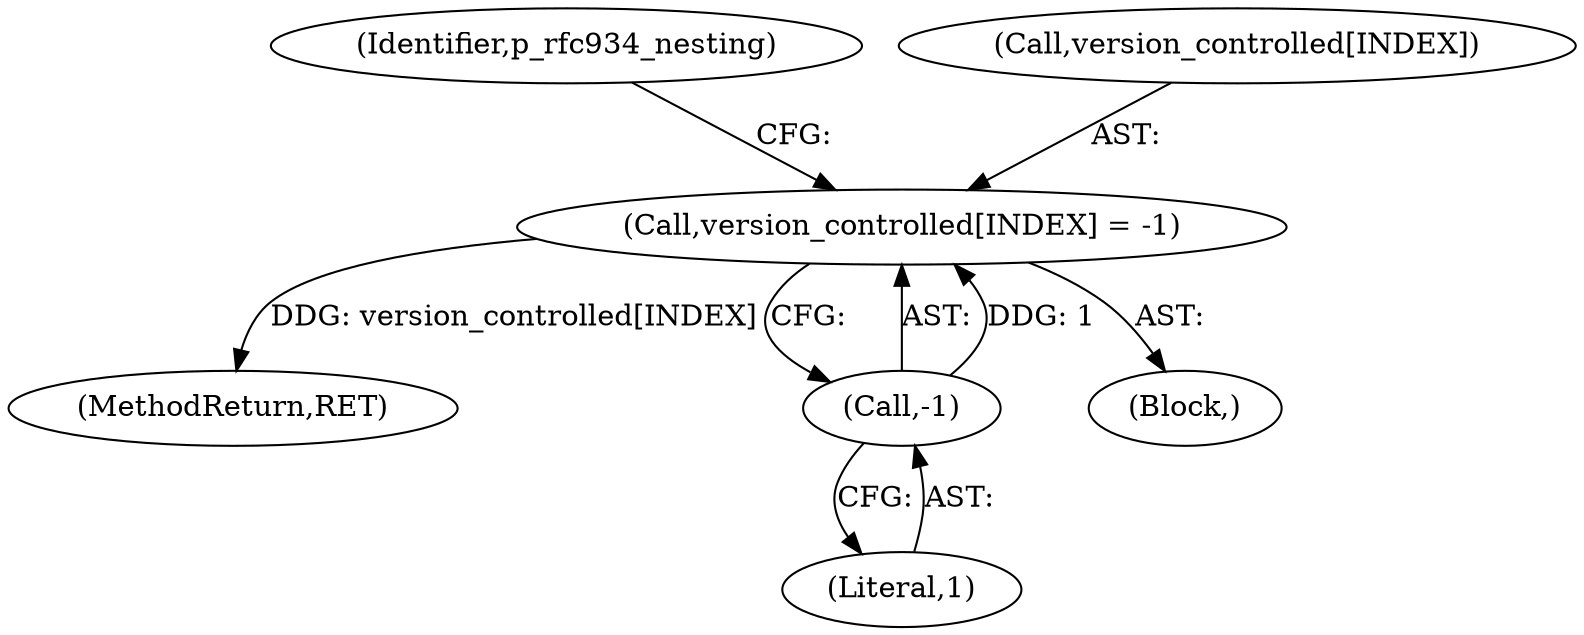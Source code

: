 digraph "0_savannah_f290f48a621867084884bfff87f8093c15195e6a@array" {
"1000304" [label="(Call,version_controlled[INDEX] = -1)"];
"1000308" [label="(Call,-1)"];
"1002164" [label="(MethodReturn,RET)"];
"1000129" [label="(Block,)"];
"1000308" [label="(Call,-1)"];
"1000311" [label="(Identifier,p_rfc934_nesting)"];
"1000305" [label="(Call,version_controlled[INDEX])"];
"1000304" [label="(Call,version_controlled[INDEX] = -1)"];
"1000309" [label="(Literal,1)"];
"1000304" -> "1000129"  [label="AST: "];
"1000304" -> "1000308"  [label="CFG: "];
"1000305" -> "1000304"  [label="AST: "];
"1000308" -> "1000304"  [label="AST: "];
"1000311" -> "1000304"  [label="CFG: "];
"1000304" -> "1002164"  [label="DDG: version_controlled[INDEX]"];
"1000308" -> "1000304"  [label="DDG: 1"];
"1000308" -> "1000309"  [label="CFG: "];
"1000309" -> "1000308"  [label="AST: "];
}
